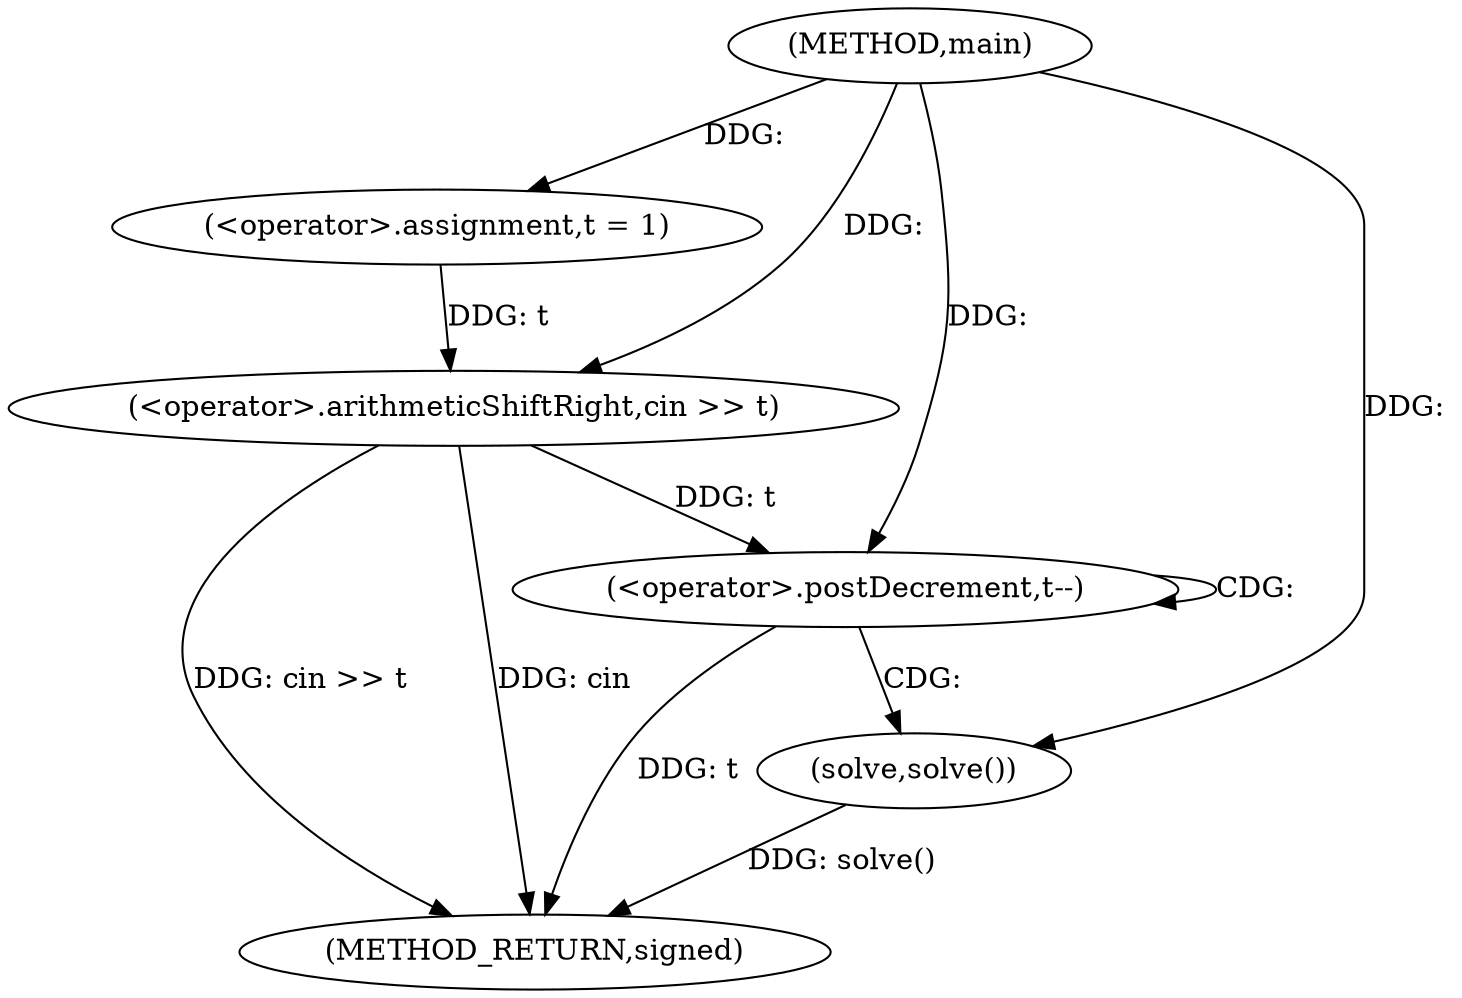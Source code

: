 digraph "main" {  
"1000395" [label = "(METHOD,main)" ]
"1000409" [label = "(METHOD_RETURN,signed)" ]
"1000398" [label = "(<operator>.assignment,t = 1)" ]
"1000401" [label = "(<operator>.arithmeticShiftRight,cin >> t)" ]
"1000405" [label = "(<operator>.postDecrement,t--)" ]
"1000408" [label = "(solve,solve())" ]
  "1000401" -> "1000409"  [ label = "DDG: cin >> t"] 
  "1000405" -> "1000409"  [ label = "DDG: t"] 
  "1000408" -> "1000409"  [ label = "DDG: solve()"] 
  "1000401" -> "1000409"  [ label = "DDG: cin"] 
  "1000395" -> "1000398"  [ label = "DDG: "] 
  "1000395" -> "1000401"  [ label = "DDG: "] 
  "1000398" -> "1000401"  [ label = "DDG: t"] 
  "1000401" -> "1000405"  [ label = "DDG: t"] 
  "1000395" -> "1000405"  [ label = "DDG: "] 
  "1000395" -> "1000408"  [ label = "DDG: "] 
  "1000405" -> "1000405"  [ label = "CDG: "] 
  "1000405" -> "1000408"  [ label = "CDG: "] 
}

